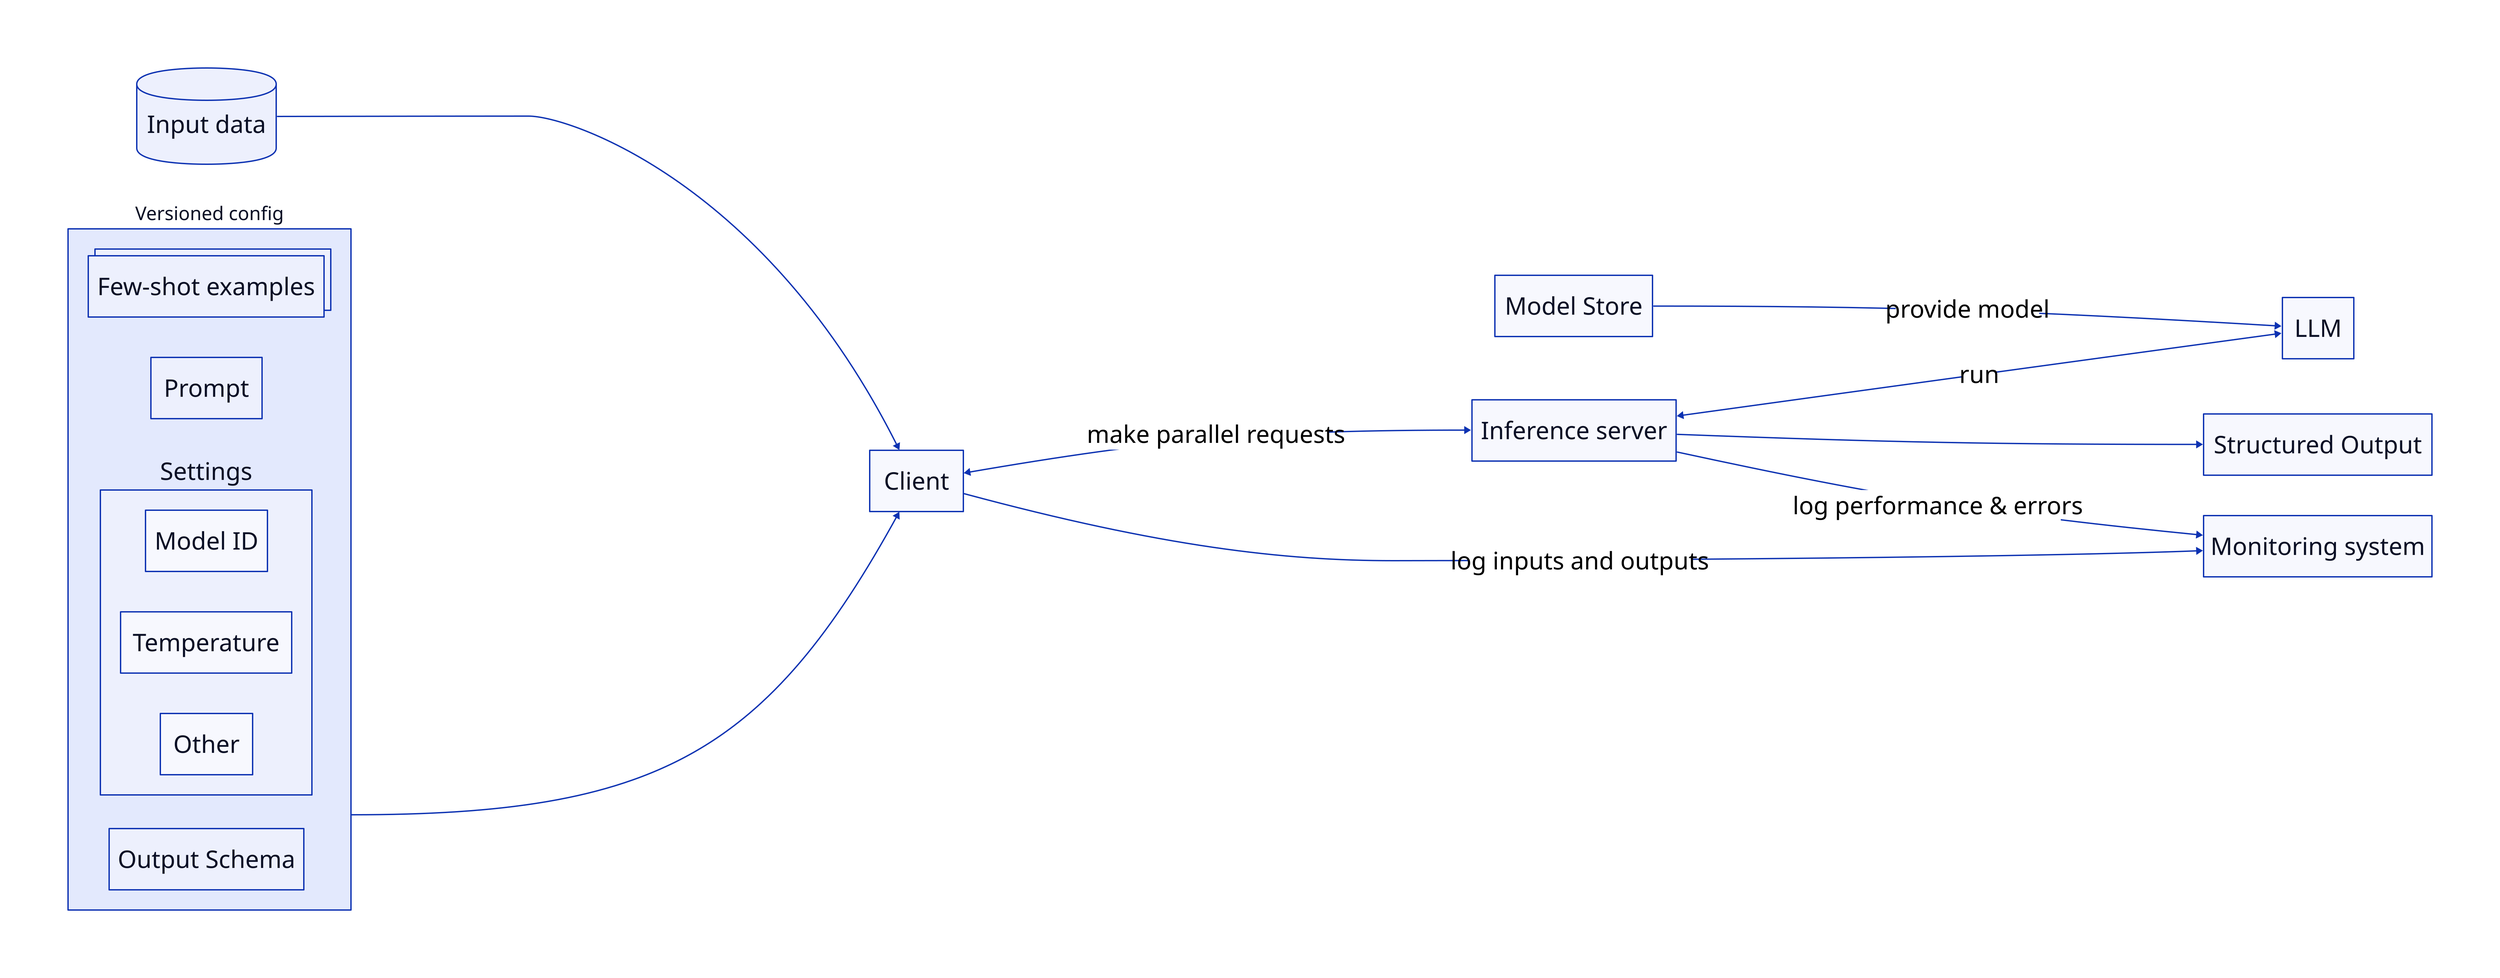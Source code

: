 # Information extraction with LLMs
direction: right

classes: {
  node: {
    style: {
      font-size: 36
    }
  }
  edge: {
    style: {
      font-size: 36
      font-color: black
    }
  }
}

vars: {
  d2-config: {
    layout-engine: elk
    theme-id: 300
  }
}

Input: {
  label: Input data
  class: node
  shape: cylinder
}

Model Store: {
  class: node
  shape: rectangle
}

LLM: {
  class: node
  shape: rectangle
}

Inference: {
  class: node
  label: Inference server
  shape: rectangle
}

Client: {
  class: node
  shape: rectangle
}

Versioned config: {
  Few-shot examples: {
    class: node
    shape: rectangle
    style: {
      multiple: true
    }
  }

  Prompt: {
    class: node
    shape: rectangle
  }

  Output Schema: {
    class: node
    shape: rectangle
  }

  Settings: {
    class: node
    shape: rectangle
    label: "Settings"

    Model ID: {
      class: node
      shape: rectangle
    }
    Temperature: {
      class: node
      shape: rectangle
    }
    Other: {
      class: node
      shape: rectangle
    }
  }
}

Structured Output: {
  class: node
  shape: rectangle
}

Monitoring: {
  class: node
  label: Monitoring system
  shape: rectangle
}

# Define connections
Input -> Client: {
  class: edge
}
Versioned config -> Client: {
  class: edge
}
Client <-> Inference: {
  class: edge
  label: make parallel requests
}
Model Store -> LLM: {
  class: edge
  label: provide model
}
Inference <-> LLM: {
  class: edge
  label: run
}
Inference -> Structured Output: {
  class: edge
}
Inference -> Monitoring: {
  class: edge
  label: log performance & errors
}
Client -> Monitoring: {
  class: edge
  label: log inputs and outputs
}
